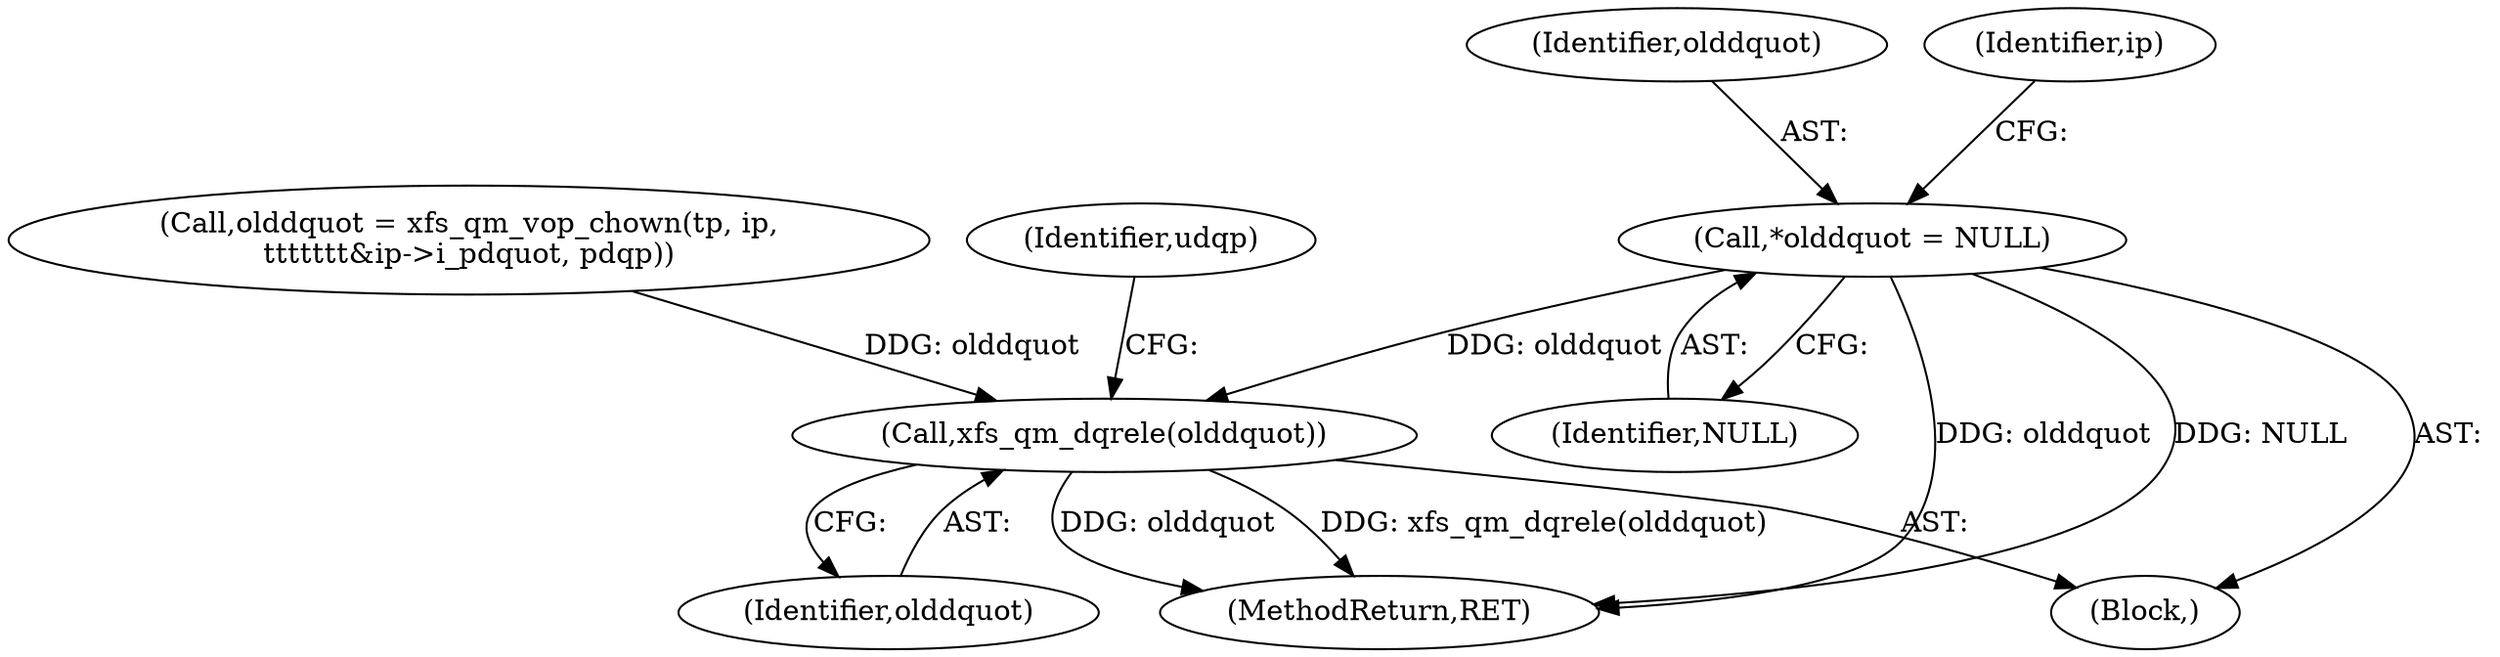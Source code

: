 digraph "0_linux_23adbe12ef7d3d4195e80800ab36b37bee28cd03_4@pointer" {
"1000144" [label="(Call,*olddquot = NULL)"];
"1000664" [label="(Call,xfs_qm_dqrele(olddquot))"];
"1000144" [label="(Call,*olddquot = NULL)"];
"1000123" [label="(Block,)"];
"1000581" [label="(Call,olddquot = xfs_qm_vop_chown(tp, ip,\n\t\t\t\t\t\t\t&ip->i_pdquot, pdqp))"];
"1000687" [label="(MethodReturn,RET)"];
"1000145" [label="(Identifier,olddquot)"];
"1000665" [label="(Identifier,olddquot)"];
"1000664" [label="(Call,xfs_qm_dqrele(olddquot))"];
"1000146" [label="(Identifier,NULL)"];
"1000149" [label="(Identifier,ip)"];
"1000667" [label="(Identifier,udqp)"];
"1000144" -> "1000123"  [label="AST: "];
"1000144" -> "1000146"  [label="CFG: "];
"1000145" -> "1000144"  [label="AST: "];
"1000146" -> "1000144"  [label="AST: "];
"1000149" -> "1000144"  [label="CFG: "];
"1000144" -> "1000687"  [label="DDG: olddquot"];
"1000144" -> "1000687"  [label="DDG: NULL"];
"1000144" -> "1000664"  [label="DDG: olddquot"];
"1000664" -> "1000123"  [label="AST: "];
"1000664" -> "1000665"  [label="CFG: "];
"1000665" -> "1000664"  [label="AST: "];
"1000667" -> "1000664"  [label="CFG: "];
"1000664" -> "1000687"  [label="DDG: xfs_qm_dqrele(olddquot)"];
"1000664" -> "1000687"  [label="DDG: olddquot"];
"1000581" -> "1000664"  [label="DDG: olddquot"];
}
